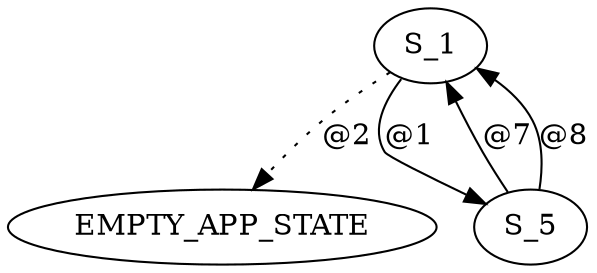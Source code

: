 digraph graphtest {
  S_1 -> EMPTY_APP_STATE  [ style=dotted,label="@2"] ;
  S_1 -> S_5  [ label="@1"] ;
  S_5 -> S_1  [ label="@7"] ;
  S_5 -> S_1  [ label="@8"] ;
}